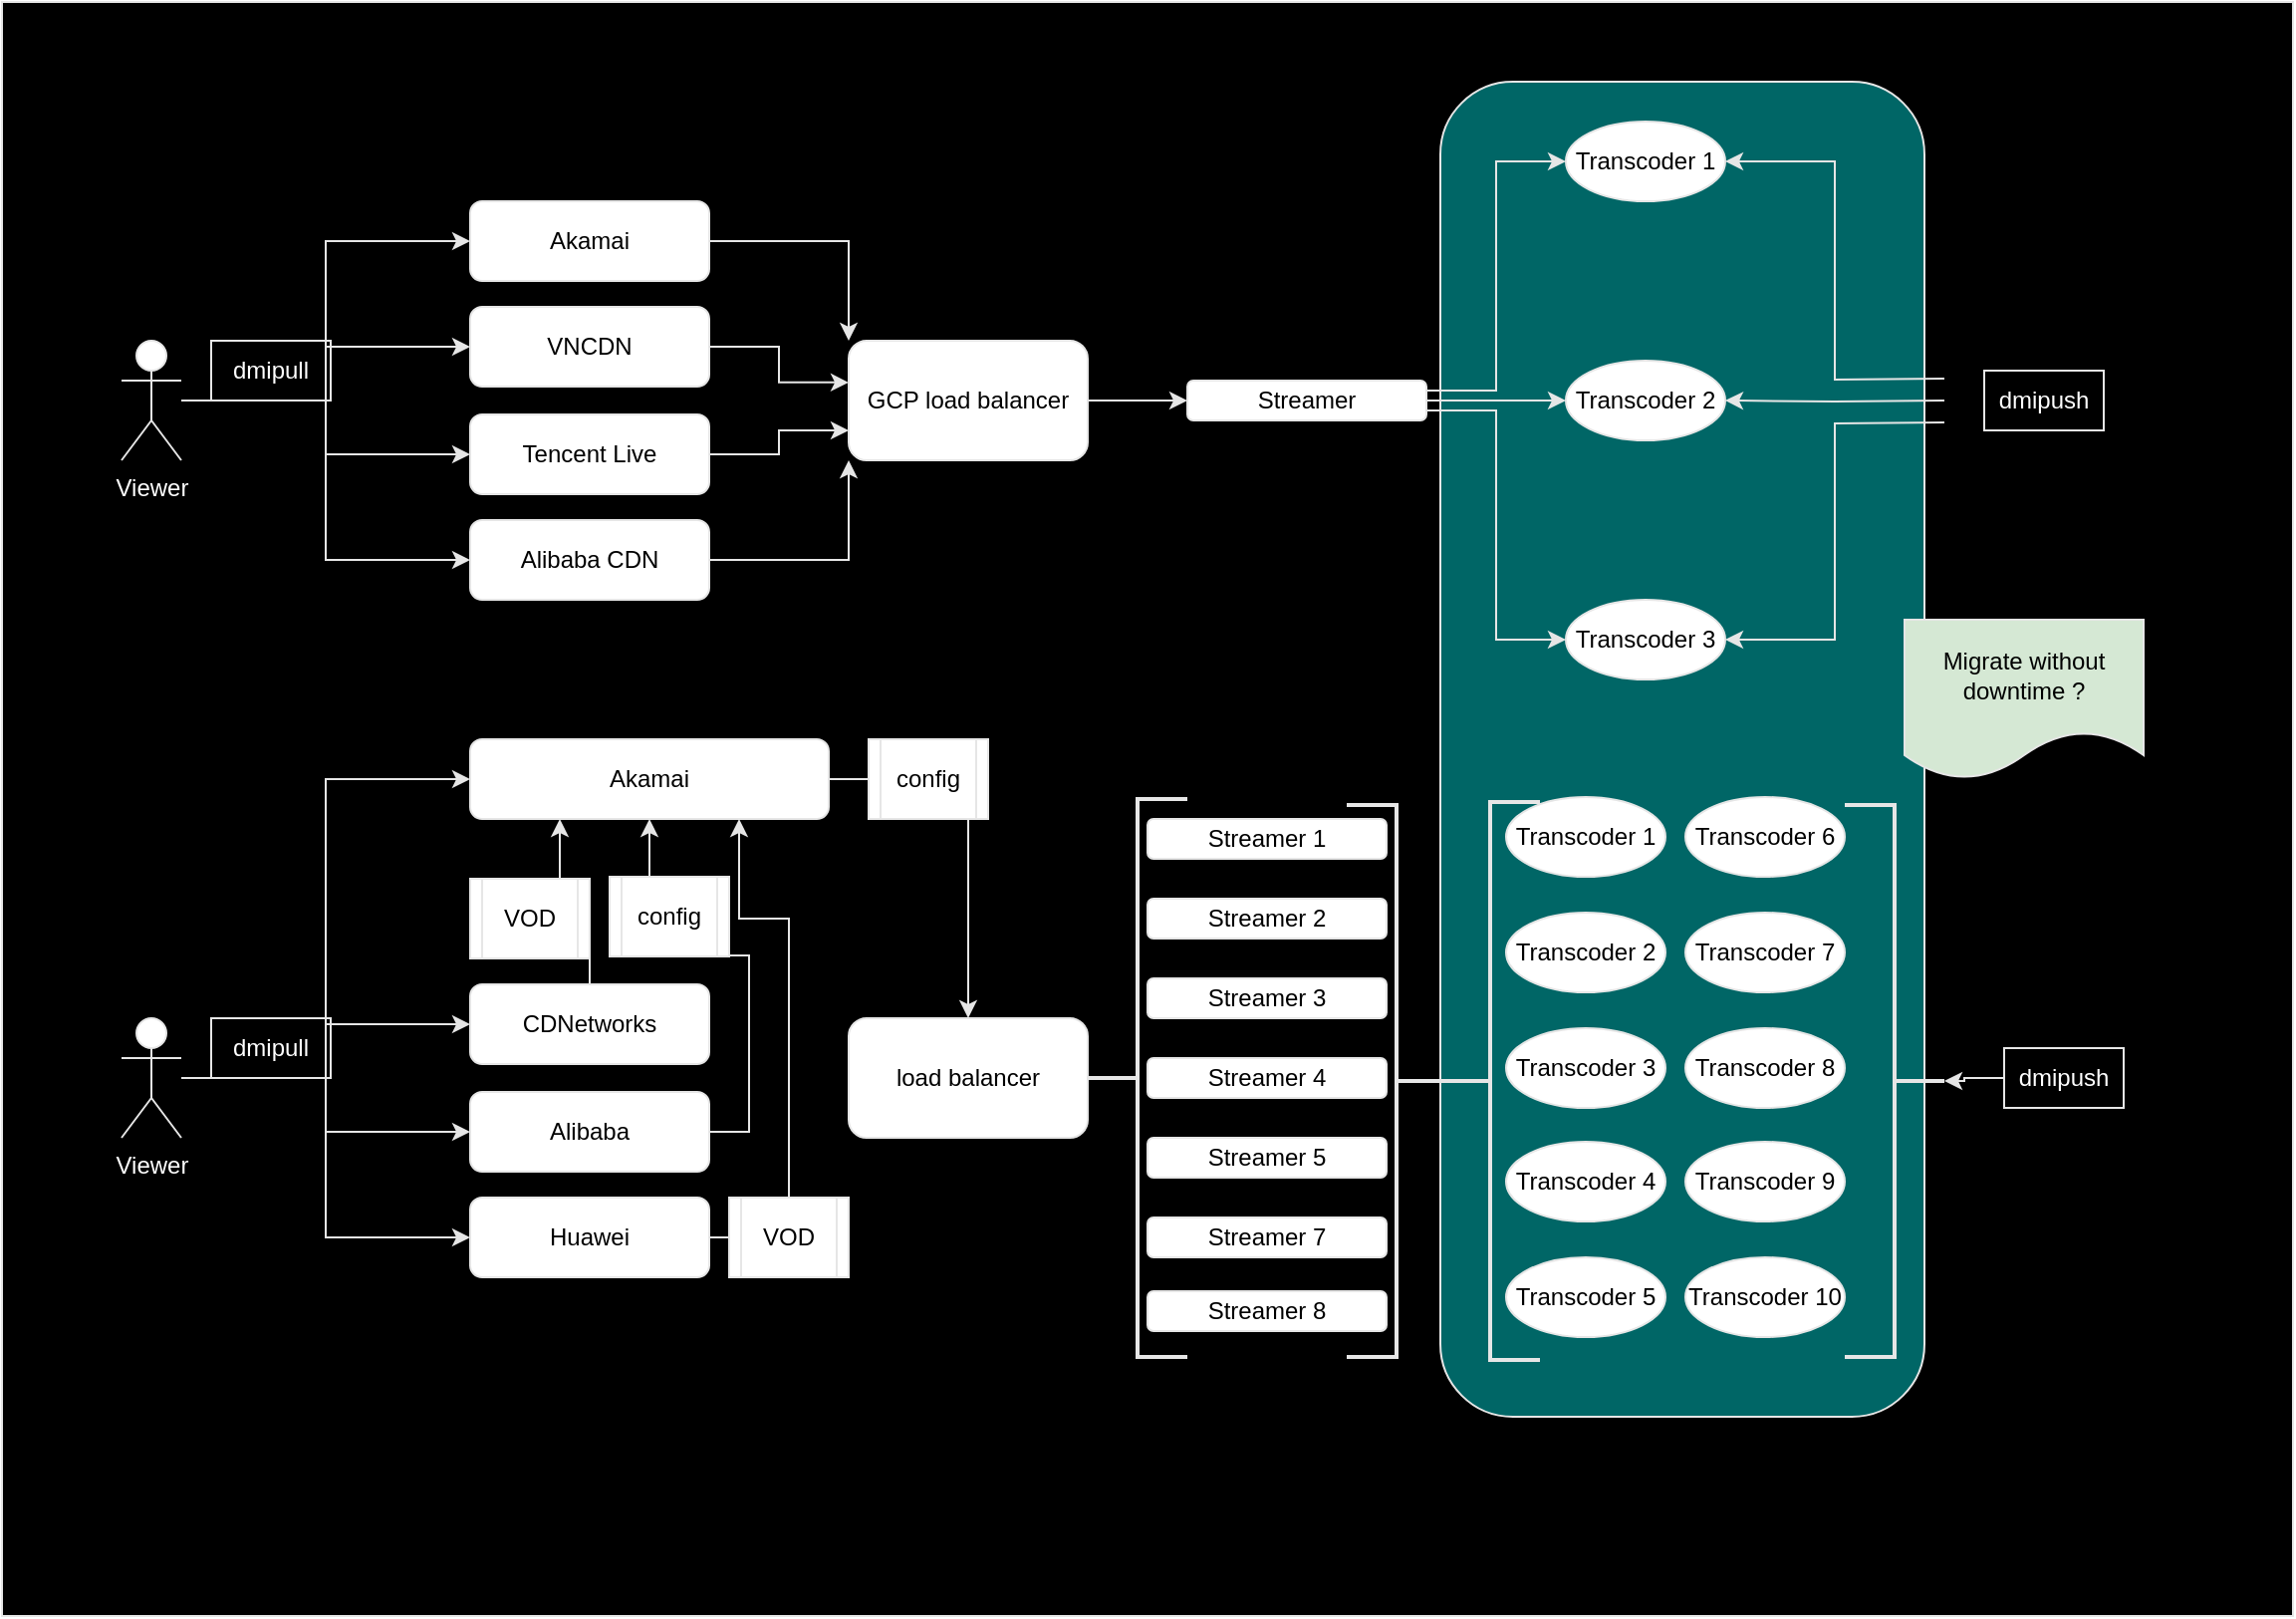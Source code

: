<mxfile version="24.4.8" type="github" pages="2">
  <diagram id="1KbhKDzbHeSJ5B4RdYwa" name="transcoder_streamer">
    <mxGraphModel dx="1793" dy="996" grid="1" gridSize="10" guides="1" tooltips="1" connect="1" arrows="1" fold="1" page="1" pageScale="1" pageWidth="1169" pageHeight="827" math="0" shadow="0">
      <root>
        <mxCell id="0" />
        <mxCell id="1" parent="0" />
        <mxCell id="zI27R4wn_CRpD_6jLDSG-94" value="" style="rounded=0;whiteSpace=wrap;html=1;fillColor=#000000;strokeColor=#E6E6E6;" vertex="1" parent="1">
          <mxGeometry x="10" y="10" width="1150" height="810" as="geometry" />
        </mxCell>
        <mxCell id="zI27R4wn_CRpD_6jLDSG-85" value="" style="rounded=1;whiteSpace=wrap;html=1;fillColor=#006666;strokeColor=#E6E6E6;" vertex="1" parent="1">
          <mxGeometry x="732" y="50" width="243" height="670" as="geometry" />
        </mxCell>
        <mxCell id="zI27R4wn_CRpD_6jLDSG-2" style="edgeStyle=orthogonalEdgeStyle;rounded=0;orthogonalLoop=1;jettySize=auto;html=1;entryX=0;entryY=0.5;entryDx=0;entryDy=0;strokeColor=#E6E6E6;" edge="1" parent="1" source="_gu4nf4v70kEcznODloV-2" target="4mUheKU-dluLhkkH6MsR-2">
          <mxGeometry relative="1" as="geometry" />
        </mxCell>
        <mxCell id="zI27R4wn_CRpD_6jLDSG-3" style="edgeStyle=orthogonalEdgeStyle;rounded=0;orthogonalLoop=1;jettySize=auto;html=1;entryX=0;entryY=0.5;entryDx=0;entryDy=0;strokeColor=#E6E6E6;" edge="1" parent="1" source="_gu4nf4v70kEcznODloV-2" target="4mUheKU-dluLhkkH6MsR-5">
          <mxGeometry relative="1" as="geometry" />
        </mxCell>
        <mxCell id="zI27R4wn_CRpD_6jLDSG-4" style="edgeStyle=orthogonalEdgeStyle;rounded=0;orthogonalLoop=1;jettySize=auto;html=1;strokeColor=#E6E6E6;" edge="1" parent="1" source="_gu4nf4v70kEcznODloV-2" target="4mUheKU-dluLhkkH6MsR-4">
          <mxGeometry relative="1" as="geometry" />
        </mxCell>
        <mxCell id="zI27R4wn_CRpD_6jLDSG-5" style="edgeStyle=orthogonalEdgeStyle;rounded=0;orthogonalLoop=1;jettySize=auto;html=1;strokeColor=#E6E6E6;" edge="1" parent="1" source="_gu4nf4v70kEcznODloV-2" target="4mUheKU-dluLhkkH6MsR-3">
          <mxGeometry relative="1" as="geometry" />
        </mxCell>
        <mxCell id="_gu4nf4v70kEcznODloV-2" value="Viewer" style="shape=umlActor;verticalLabelPosition=bottom;verticalAlign=top;html=1;outlineConnect=0;strokeColor=#E6E6E6;fontColor=#FFFFFF;" vertex="1" parent="1">
          <mxGeometry x="70" y="180" width="30" height="60" as="geometry" />
        </mxCell>
        <mxCell id="zI27R4wn_CRpD_6jLDSG-6" style="edgeStyle=orthogonalEdgeStyle;rounded=0;orthogonalLoop=1;jettySize=auto;html=1;entryX=0;entryY=0;entryDx=0;entryDy=0;strokeColor=#E6E6E6;" edge="1" parent="1" source="4mUheKU-dluLhkkH6MsR-2" target="4mUheKU-dluLhkkH6MsR-7">
          <mxGeometry relative="1" as="geometry" />
        </mxCell>
        <mxCell id="4mUheKU-dluLhkkH6MsR-2" value="Akamai" style="rounded=1;whiteSpace=wrap;html=1;strokeColor=#E6E6E6;" vertex="1" parent="1">
          <mxGeometry x="245" y="110" width="120" height="40" as="geometry" />
        </mxCell>
        <mxCell id="4mUheKU-dluLhkkH6MsR-3" value="VNCDN" style="rounded=1;whiteSpace=wrap;html=1;strokeColor=#E6E6E6;" vertex="1" parent="1">
          <mxGeometry x="245" y="163" width="120" height="40" as="geometry" />
        </mxCell>
        <mxCell id="zI27R4wn_CRpD_6jLDSG-8" style="edgeStyle=orthogonalEdgeStyle;rounded=0;orthogonalLoop=1;jettySize=auto;html=1;entryX=0;entryY=0.75;entryDx=0;entryDy=0;strokeColor=#E6E6E6;" edge="1" parent="1" source="4mUheKU-dluLhkkH6MsR-4" target="4mUheKU-dluLhkkH6MsR-7">
          <mxGeometry relative="1" as="geometry" />
        </mxCell>
        <mxCell id="4mUheKU-dluLhkkH6MsR-4" value="Tencent Live" style="rounded=1;whiteSpace=wrap;html=1;strokeColor=#E6E6E6;" vertex="1" parent="1">
          <mxGeometry x="245" y="217" width="120" height="40" as="geometry" />
        </mxCell>
        <mxCell id="zI27R4wn_CRpD_6jLDSG-7" style="edgeStyle=orthogonalEdgeStyle;rounded=0;orthogonalLoop=1;jettySize=auto;html=1;entryX=0;entryY=1;entryDx=0;entryDy=0;strokeColor=#E6E6E6;" edge="1" parent="1" source="4mUheKU-dluLhkkH6MsR-5" target="4mUheKU-dluLhkkH6MsR-7">
          <mxGeometry relative="1" as="geometry" />
        </mxCell>
        <mxCell id="4mUheKU-dluLhkkH6MsR-5" value="Alibaba CDN" style="rounded=1;whiteSpace=wrap;html=1;strokeColor=#E6E6E6;" vertex="1" parent="1">
          <mxGeometry x="245" y="270" width="120" height="40" as="geometry" />
        </mxCell>
        <mxCell id="zI27R4wn_CRpD_6jLDSG-10" style="edgeStyle=orthogonalEdgeStyle;rounded=0;orthogonalLoop=1;jettySize=auto;html=1;strokeColor=#E6E6E6;" edge="1" parent="1" source="4mUheKU-dluLhkkH6MsR-7" target="4mUheKU-dluLhkkH6MsR-8">
          <mxGeometry relative="1" as="geometry" />
        </mxCell>
        <mxCell id="4mUheKU-dluLhkkH6MsR-7" value="GCP load balancer" style="rounded=1;whiteSpace=wrap;html=1;strokeColor=#E6E6E6;" vertex="1" parent="1">
          <mxGeometry x="435" y="180" width="120" height="60" as="geometry" />
        </mxCell>
        <mxCell id="zI27R4wn_CRpD_6jLDSG-11" style="edgeStyle=orthogonalEdgeStyle;rounded=0;orthogonalLoop=1;jettySize=auto;html=1;exitX=1;exitY=0.25;exitDx=0;exitDy=0;entryX=0;entryY=0.5;entryDx=0;entryDy=0;strokeColor=#E6E6E6;" edge="1" parent="1" source="4mUheKU-dluLhkkH6MsR-8" target="4mUheKU-dluLhkkH6MsR-9">
          <mxGeometry relative="1" as="geometry" />
        </mxCell>
        <mxCell id="zI27R4wn_CRpD_6jLDSG-12" style="edgeStyle=orthogonalEdgeStyle;rounded=0;orthogonalLoop=1;jettySize=auto;html=1;strokeColor=#E6E6E6;" edge="1" parent="1" source="4mUheKU-dluLhkkH6MsR-8" target="4mUheKU-dluLhkkH6MsR-10">
          <mxGeometry relative="1" as="geometry" />
        </mxCell>
        <mxCell id="zI27R4wn_CRpD_6jLDSG-13" style="edgeStyle=orthogonalEdgeStyle;rounded=0;orthogonalLoop=1;jettySize=auto;html=1;exitX=1;exitY=0.75;exitDx=0;exitDy=0;entryX=0;entryY=0.5;entryDx=0;entryDy=0;strokeColor=#E6E6E6;" edge="1" parent="1" source="4mUheKU-dluLhkkH6MsR-8" target="4mUheKU-dluLhkkH6MsR-11">
          <mxGeometry relative="1" as="geometry" />
        </mxCell>
        <mxCell id="4mUheKU-dluLhkkH6MsR-8" value="Streamer" style="rounded=1;whiteSpace=wrap;html=1;strokeColor=#E6E6E6;" vertex="1" parent="1">
          <mxGeometry x="605" y="200" width="120" height="20" as="geometry" />
        </mxCell>
        <mxCell id="4mUheKU-dluLhkkH6MsR-9" value="Transcoder 1" style="ellipse;whiteSpace=wrap;html=1;strokeColor=#E6E6E6;" vertex="1" parent="1">
          <mxGeometry x="795" y="70" width="80" height="40" as="geometry" />
        </mxCell>
        <mxCell id="4mUheKU-dluLhkkH6MsR-10" value="Transcoder 2" style="ellipse;whiteSpace=wrap;html=1;strokeColor=#E6E6E6;" vertex="1" parent="1">
          <mxGeometry x="795" y="190" width="80" height="40" as="geometry" />
        </mxCell>
        <mxCell id="4mUheKU-dluLhkkH6MsR-11" value="Transcoder 3" style="ellipse;whiteSpace=wrap;html=1;strokeColor=#E6E6E6;" vertex="1" parent="1">
          <mxGeometry x="795" y="310" width="80" height="40" as="geometry" />
        </mxCell>
        <mxCell id="zI27R4wn_CRpD_6jLDSG-14" style="edgeStyle=orthogonalEdgeStyle;rounded=0;orthogonalLoop=1;jettySize=auto;html=1;exitX=0;exitY=0.25;exitDx=0;exitDy=0;entryX=1;entryY=0.5;entryDx=0;entryDy=0;strokeColor=#E6E6E6;" edge="1" parent="1" target="4mUheKU-dluLhkkH6MsR-9">
          <mxGeometry relative="1" as="geometry">
            <mxPoint x="985" y="199" as="sourcePoint" />
          </mxGeometry>
        </mxCell>
        <mxCell id="zI27R4wn_CRpD_6jLDSG-15" style="edgeStyle=orthogonalEdgeStyle;rounded=0;orthogonalLoop=1;jettySize=auto;html=1;exitX=0;exitY=0.75;exitDx=0;exitDy=0;entryX=1;entryY=0.5;entryDx=0;entryDy=0;strokeColor=#E6E6E6;" edge="1" parent="1" target="4mUheKU-dluLhkkH6MsR-11">
          <mxGeometry relative="1" as="geometry">
            <mxPoint x="985" y="221" as="sourcePoint" />
          </mxGeometry>
        </mxCell>
        <mxCell id="zI27R4wn_CRpD_6jLDSG-16" style="edgeStyle=orthogonalEdgeStyle;rounded=0;orthogonalLoop=1;jettySize=auto;html=1;exitX=0;exitY=0.5;exitDx=0;exitDy=0;entryX=1;entryY=0.5;entryDx=0;entryDy=0;strokeColor=#E6E6E6;" edge="1" parent="1" target="4mUheKU-dluLhkkH6MsR-10">
          <mxGeometry relative="1" as="geometry">
            <mxPoint x="985" y="210" as="sourcePoint" />
          </mxGeometry>
        </mxCell>
        <mxCell id="zI27R4wn_CRpD_6jLDSG-9" style="edgeStyle=orthogonalEdgeStyle;rounded=0;orthogonalLoop=1;jettySize=auto;html=1;entryX=0;entryY=0.349;entryDx=0;entryDy=0;entryPerimeter=0;strokeColor=#E6E6E6;" edge="1" parent="1" source="4mUheKU-dluLhkkH6MsR-3" target="4mUheKU-dluLhkkH6MsR-7">
          <mxGeometry relative="1" as="geometry" />
        </mxCell>
        <mxCell id="zI27R4wn_CRpD_6jLDSG-17" style="edgeStyle=orthogonalEdgeStyle;rounded=0;orthogonalLoop=1;jettySize=auto;html=1;entryX=0;entryY=0.5;entryDx=0;entryDy=0;strokeColor=#E6E6E6;" edge="1" parent="1" source="zI27R4wn_CRpD_6jLDSG-21" target="zI27R4wn_CRpD_6jLDSG-23">
          <mxGeometry relative="1" as="geometry" />
        </mxCell>
        <mxCell id="zI27R4wn_CRpD_6jLDSG-18" style="edgeStyle=orthogonalEdgeStyle;rounded=0;orthogonalLoop=1;jettySize=auto;html=1;entryX=0;entryY=0.5;entryDx=0;entryDy=0;strokeColor=#E6E6E6;" edge="1" parent="1" source="zI27R4wn_CRpD_6jLDSG-21" target="zI27R4wn_CRpD_6jLDSG-28">
          <mxGeometry relative="1" as="geometry" />
        </mxCell>
        <mxCell id="zI27R4wn_CRpD_6jLDSG-19" style="edgeStyle=orthogonalEdgeStyle;rounded=0;orthogonalLoop=1;jettySize=auto;html=1;strokeColor=#E6E6E6;" edge="1" parent="1" source="zI27R4wn_CRpD_6jLDSG-21" target="zI27R4wn_CRpD_6jLDSG-26">
          <mxGeometry relative="1" as="geometry" />
        </mxCell>
        <mxCell id="zI27R4wn_CRpD_6jLDSG-20" style="edgeStyle=orthogonalEdgeStyle;rounded=0;orthogonalLoop=1;jettySize=auto;html=1;strokeColor=#E6E6E6;" edge="1" parent="1" source="zI27R4wn_CRpD_6jLDSG-21" target="zI27R4wn_CRpD_6jLDSG-24">
          <mxGeometry relative="1" as="geometry" />
        </mxCell>
        <mxCell id="zI27R4wn_CRpD_6jLDSG-21" value="Viewer" style="shape=umlActor;verticalLabelPosition=bottom;verticalAlign=top;html=1;outlineConnect=0;strokeColor=#E6E6E6;fontColor=#FFFFFF;" vertex="1" parent="1">
          <mxGeometry x="70" y="520" width="30" height="60" as="geometry" />
        </mxCell>
        <mxCell id="zI27R4wn_CRpD_6jLDSG-22" style="edgeStyle=orthogonalEdgeStyle;rounded=0;orthogonalLoop=1;jettySize=auto;html=1;entryX=0.5;entryY=0;entryDx=0;entryDy=0;strokeColor=#E6E6E6;" edge="1" parent="1" source="zI27R4wn_CRpD_6jLDSG-23" target="zI27R4wn_CRpD_6jLDSG-30">
          <mxGeometry relative="1" as="geometry" />
        </mxCell>
        <mxCell id="zI27R4wn_CRpD_6jLDSG-23" value="Akamai" style="rounded=1;whiteSpace=wrap;html=1;strokeColor=#E6E6E6;" vertex="1" parent="1">
          <mxGeometry x="245" y="380" width="180" height="40" as="geometry" />
        </mxCell>
        <mxCell id="zI27R4wn_CRpD_6jLDSG-43" style="edgeStyle=orthogonalEdgeStyle;rounded=0;orthogonalLoop=1;jettySize=auto;html=1;entryX=0.25;entryY=1;entryDx=0;entryDy=0;strokeColor=#E6E6E6;" edge="1" parent="1" source="zI27R4wn_CRpD_6jLDSG-24" target="zI27R4wn_CRpD_6jLDSG-23">
          <mxGeometry relative="1" as="geometry">
            <Array as="points">
              <mxPoint x="305" y="470" />
              <mxPoint x="290" y="470" />
            </Array>
          </mxGeometry>
        </mxCell>
        <mxCell id="zI27R4wn_CRpD_6jLDSG-24" value="CDNetworks" style="rounded=1;whiteSpace=wrap;html=1;strokeColor=#E6E6E6;" vertex="1" parent="1">
          <mxGeometry x="245" y="503" width="120" height="40" as="geometry" />
        </mxCell>
        <mxCell id="zI27R4wn_CRpD_6jLDSG-44" style="edgeStyle=orthogonalEdgeStyle;rounded=0;orthogonalLoop=1;jettySize=auto;html=1;exitX=1;exitY=0.5;exitDx=0;exitDy=0;entryX=0.5;entryY=1;entryDx=0;entryDy=0;strokeColor=#E6E6E6;" edge="1" parent="1" source="zI27R4wn_CRpD_6jLDSG-26" target="zI27R4wn_CRpD_6jLDSG-23">
          <mxGeometry relative="1" as="geometry" />
        </mxCell>
        <mxCell id="zI27R4wn_CRpD_6jLDSG-26" value="Alibaba" style="rounded=1;whiteSpace=wrap;html=1;strokeColor=#E6E6E6;" vertex="1" parent="1">
          <mxGeometry x="245" y="557" width="120" height="40" as="geometry" />
        </mxCell>
        <mxCell id="zI27R4wn_CRpD_6jLDSG-45" style="edgeStyle=orthogonalEdgeStyle;rounded=0;orthogonalLoop=1;jettySize=auto;html=1;entryX=0.75;entryY=1;entryDx=0;entryDy=0;strokeColor=#E6E6E6;" edge="1" parent="1" source="zI27R4wn_CRpD_6jLDSG-28" target="zI27R4wn_CRpD_6jLDSG-23">
          <mxGeometry relative="1" as="geometry">
            <Array as="points">
              <mxPoint x="405" y="630" />
              <mxPoint x="405" y="470" />
              <mxPoint x="380" y="470" />
            </Array>
          </mxGeometry>
        </mxCell>
        <mxCell id="zI27R4wn_CRpD_6jLDSG-28" value="Huawei" style="rounded=1;whiteSpace=wrap;html=1;strokeColor=#E6E6E6;" vertex="1" parent="1">
          <mxGeometry x="245" y="610" width="120" height="40" as="geometry" />
        </mxCell>
        <mxCell id="zI27R4wn_CRpD_6jLDSG-30" value="load balancer" style="rounded=1;whiteSpace=wrap;html=1;strokeColor=#E6E6E6;" vertex="1" parent="1">
          <mxGeometry x="435" y="520" width="120" height="60" as="geometry" />
        </mxCell>
        <mxCell id="zI27R4wn_CRpD_6jLDSG-34" value="Streamer 1" style="rounded=1;whiteSpace=wrap;html=1;strokeColor=#E6E6E6;" vertex="1" parent="1">
          <mxGeometry x="585" y="420" width="120" height="20" as="geometry" />
        </mxCell>
        <mxCell id="zI27R4wn_CRpD_6jLDSG-46" value="" style="strokeWidth=2;html=1;shape=mxgraph.flowchart.annotation_2;align=left;labelPosition=right;pointerEvents=1;strokeColor=#E6E6E6;" vertex="1" parent="1">
          <mxGeometry x="555" y="410" width="50" height="280" as="geometry" />
        </mxCell>
        <mxCell id="zI27R4wn_CRpD_6jLDSG-47" value="Streamer 2" style="rounded=1;whiteSpace=wrap;html=1;strokeColor=#E6E6E6;" vertex="1" parent="1">
          <mxGeometry x="585" y="460" width="120" height="20" as="geometry" />
        </mxCell>
        <mxCell id="zI27R4wn_CRpD_6jLDSG-50" value="Streamer 3" style="rounded=1;whiteSpace=wrap;html=1;strokeColor=#E6E6E6;" vertex="1" parent="1">
          <mxGeometry x="585" y="500" width="120" height="20" as="geometry" />
        </mxCell>
        <mxCell id="zI27R4wn_CRpD_6jLDSG-51" value="Streamer 4" style="rounded=1;whiteSpace=wrap;html=1;strokeColor=#E6E6E6;" vertex="1" parent="1">
          <mxGeometry x="585" y="540" width="120" height="20" as="geometry" />
        </mxCell>
        <mxCell id="zI27R4wn_CRpD_6jLDSG-52" value="Streamer 5" style="rounded=1;whiteSpace=wrap;html=1;strokeColor=#E6E6E6;" vertex="1" parent="1">
          <mxGeometry x="585" y="580" width="120" height="20" as="geometry" />
        </mxCell>
        <mxCell id="zI27R4wn_CRpD_6jLDSG-53" value="Streamer 7" style="rounded=1;whiteSpace=wrap;html=1;strokeColor=#E6E6E6;" vertex="1" parent="1">
          <mxGeometry x="585" y="620" width="120" height="20" as="geometry" />
        </mxCell>
        <mxCell id="zI27R4wn_CRpD_6jLDSG-54" value="Streamer 8" style="rounded=1;whiteSpace=wrap;html=1;strokeColor=#E6E6E6;" vertex="1" parent="1">
          <mxGeometry x="585" y="657" width="120" height="20" as="geometry" />
        </mxCell>
        <mxCell id="zI27R4wn_CRpD_6jLDSG-56" value="" style="strokeWidth=2;html=1;shape=mxgraph.flowchart.annotation_2;align=left;labelPosition=right;pointerEvents=1;rotation=-180;strokeColor=#E6E6E6;" vertex="1" parent="1">
          <mxGeometry x="685" y="413" width="50" height="277" as="geometry" />
        </mxCell>
        <mxCell id="zI27R4wn_CRpD_6jLDSG-58" value="Transcoder 1" style="ellipse;whiteSpace=wrap;html=1;strokeColor=#E6E6E6;" vertex="1" parent="1">
          <mxGeometry x="765" y="409" width="80" height="40" as="geometry" />
        </mxCell>
        <mxCell id="zI27R4wn_CRpD_6jLDSG-59" value="Transcoder 2" style="ellipse;whiteSpace=wrap;html=1;strokeColor=#E6E6E6;" vertex="1" parent="1">
          <mxGeometry x="765" y="467" width="80" height="40" as="geometry" />
        </mxCell>
        <mxCell id="zI27R4wn_CRpD_6jLDSG-60" value="Transcoder 3" style="ellipse;whiteSpace=wrap;html=1;strokeColor=#E6E6E6;" vertex="1" parent="1">
          <mxGeometry x="765" y="525" width="80" height="40" as="geometry" />
        </mxCell>
        <mxCell id="zI27R4wn_CRpD_6jLDSG-61" value="Transcoder 4" style="ellipse;whiteSpace=wrap;html=1;strokeColor=#E6E6E6;" vertex="1" parent="1">
          <mxGeometry x="765" y="582" width="80" height="40" as="geometry" />
        </mxCell>
        <mxCell id="zI27R4wn_CRpD_6jLDSG-62" value="Transcoder 5" style="ellipse;whiteSpace=wrap;html=1;strokeColor=#E6E6E6;" vertex="1" parent="1">
          <mxGeometry x="765" y="640" width="80" height="40" as="geometry" />
        </mxCell>
        <mxCell id="zI27R4wn_CRpD_6jLDSG-63" value="Transcoder 6" style="ellipse;whiteSpace=wrap;html=1;strokeColor=#E6E6E6;" vertex="1" parent="1">
          <mxGeometry x="855" y="409" width="80" height="40" as="geometry" />
        </mxCell>
        <mxCell id="zI27R4wn_CRpD_6jLDSG-64" value="Transcoder 7" style="ellipse;whiteSpace=wrap;html=1;strokeColor=#E6E6E6;" vertex="1" parent="1">
          <mxGeometry x="855" y="467" width="80" height="40" as="geometry" />
        </mxCell>
        <mxCell id="zI27R4wn_CRpD_6jLDSG-65" value="Transcoder 8" style="ellipse;whiteSpace=wrap;html=1;strokeColor=#E6E6E6;" vertex="1" parent="1">
          <mxGeometry x="855" y="525" width="80" height="40" as="geometry" />
        </mxCell>
        <mxCell id="zI27R4wn_CRpD_6jLDSG-66" value="Transcoder 9" style="ellipse;whiteSpace=wrap;html=1;strokeColor=#E6E6E6;" vertex="1" parent="1">
          <mxGeometry x="855" y="582" width="80" height="40" as="geometry" />
        </mxCell>
        <mxCell id="zI27R4wn_CRpD_6jLDSG-67" value="Transcoder 10" style="ellipse;whiteSpace=wrap;html=1;strokeColor=#E6E6E6;" vertex="1" parent="1">
          <mxGeometry x="855" y="640" width="80" height="40" as="geometry" />
        </mxCell>
        <mxCell id="zI27R4wn_CRpD_6jLDSG-68" value="" style="strokeWidth=2;html=1;shape=mxgraph.flowchart.annotation_2;align=left;labelPosition=right;pointerEvents=1;strokeColor=#E6E6E6;" vertex="1" parent="1">
          <mxGeometry x="732" y="411.5" width="50" height="280" as="geometry" />
        </mxCell>
        <mxCell id="zI27R4wn_CRpD_6jLDSG-69" value="" style="strokeWidth=2;html=1;shape=mxgraph.flowchart.annotation_2;align=left;labelPosition=right;pointerEvents=1;rotation=-180;strokeColor=#E6E6E6;" vertex="1" parent="1">
          <mxGeometry x="935" y="413" width="50" height="277" as="geometry" />
        </mxCell>
        <mxCell id="zI27R4wn_CRpD_6jLDSG-70" value="config" style="shape=process;whiteSpace=wrap;html=1;backgroundOutline=1;strokeColor=#E6E6E6;" vertex="1" parent="1">
          <mxGeometry x="445" y="380" width="60" height="40" as="geometry" />
        </mxCell>
        <mxCell id="zI27R4wn_CRpD_6jLDSG-76" value="dmipush" style="text;html=1;align=center;verticalAlign=middle;whiteSpace=wrap;rounded=0;strokeColor=#E6E6E6;fontColor=#FFFFFF;" vertex="1" parent="1">
          <mxGeometry x="1005" y="195" width="60" height="30" as="geometry" />
        </mxCell>
        <mxCell id="zI27R4wn_CRpD_6jLDSG-84" value="" style="edgeStyle=orthogonalEdgeStyle;rounded=0;orthogonalLoop=1;jettySize=auto;html=1;strokeColor=#E6E6E6;" edge="1" parent="1" source="zI27R4wn_CRpD_6jLDSG-77" target="zI27R4wn_CRpD_6jLDSG-69">
          <mxGeometry relative="1" as="geometry" />
        </mxCell>
        <mxCell id="zI27R4wn_CRpD_6jLDSG-77" value="dmipush" style="text;html=1;align=center;verticalAlign=middle;whiteSpace=wrap;rounded=0;strokeColor=#E6E6E6;fontColor=#FFFFFF;" vertex="1" parent="1">
          <mxGeometry x="1015" y="535" width="60" height="30" as="geometry" />
        </mxCell>
        <mxCell id="zI27R4wn_CRpD_6jLDSG-78" value="dmipull" style="text;html=1;align=center;verticalAlign=middle;whiteSpace=wrap;rounded=0;strokeColor=#E6E6E6;fontColor=#FFFFFF;" vertex="1" parent="1">
          <mxGeometry x="115" y="520" width="60" height="30" as="geometry" />
        </mxCell>
        <mxCell id="zI27R4wn_CRpD_6jLDSG-79" value="dmipull" style="text;html=1;align=center;verticalAlign=middle;whiteSpace=wrap;rounded=0;strokeColor=#E6E6E6;fontColor=#FFFFFF;" vertex="1" parent="1">
          <mxGeometry x="115" y="180" width="60" height="30" as="geometry" />
        </mxCell>
        <mxCell id="zI27R4wn_CRpD_6jLDSG-81" value="VOD" style="shape=process;whiteSpace=wrap;html=1;backgroundOutline=1;strokeColor=#E6E6E6;" vertex="1" parent="1">
          <mxGeometry x="375" y="610" width="60" height="40" as="geometry" />
        </mxCell>
        <mxCell id="zI27R4wn_CRpD_6jLDSG-82" value="VOD" style="shape=process;whiteSpace=wrap;html=1;backgroundOutline=1;strokeColor=#E6E6E6;" vertex="1" parent="1">
          <mxGeometry x="245" y="450" width="60" height="40" as="geometry" />
        </mxCell>
        <mxCell id="zI27R4wn_CRpD_6jLDSG-83" value="config" style="shape=process;whiteSpace=wrap;html=1;backgroundOutline=1;strokeColor=#E6E6E6;" vertex="1" parent="1">
          <mxGeometry x="315" y="449" width="60" height="40" as="geometry" />
        </mxCell>
        <mxCell id="zI27R4wn_CRpD_6jLDSG-89" value="Migrate without downtime ?" style="shape=document;whiteSpace=wrap;html=1;boundedLbl=1;fillColor=#d5e8d4;strokeColor=#E6E6E6;" vertex="1" parent="1">
          <mxGeometry x="965" y="320" width="120" height="80" as="geometry" />
        </mxCell>
      </root>
    </mxGraphModel>
  </diagram>
  <diagram id="kgpKYQtTHZ0yAKxKKP6v" name="Page-1">
    <mxGraphModel dx="1223" dy="1231" grid="1" gridSize="10" guides="1" tooltips="1" connect="1" arrows="1" fold="1" page="1" pageScale="1" pageWidth="850" pageHeight="1100" math="0" shadow="0">
      <root>
        <mxCell id="0" />
        <mxCell id="1" parent="0" />
        <mxCell id="3nuBFxr9cyL0pnOWT2aG-1" value="PERK UP WITH A LATTE" style="shape=table;childLayout=tableLayout;startSize=40;collapsible=0;recursiveResize=0;expand=0;fillColor=none;fontStyle=1" parent="1" vertex="1">
          <mxGeometry x="100" y="70" width="670" height="300" as="geometry" />
        </mxCell>
        <mxCell id="3nuBFxr9cyL0pnOWT2aG-2" value="" style="edgeStyle=orthogonalEdgeStyle;rounded=0;orthogonalLoop=1;jettySize=auto;html=1;" parent="3nuBFxr9cyL0pnOWT2aG-1" source="3nuBFxr9cyL0pnOWT2aG-7" target="3nuBFxr9cyL0pnOWT2aG-17" edge="1">
          <mxGeometry relative="1" as="geometry" />
        </mxCell>
        <mxCell id="3nuBFxr9cyL0pnOWT2aG-3" value="Customer" style="shape=tableRow;horizontal=0;swimlaneHead=0;swimlaneBody=0;top=0;left=0;bottom=0;right=0;fillColor=none;points=[[0,0.5],[1,0.5]];portConstraint=eastwest;startSize=40;collapsible=0;recursiveResize=0;expand=0;fontStyle=1;" parent="3nuBFxr9cyL0pnOWT2aG-1" vertex="1">
          <mxGeometry y="40" width="670" height="180" as="geometry" />
        </mxCell>
        <mxCell id="3nuBFxr9cyL0pnOWT2aG-4" value="Feel tired" style="swimlane;swimlaneHead=0;swimlaneBody=0;connectable=0;fillColor=none;startSize=40;collapsible=0;recursiveResize=0;expand=0;fontStyle=1;" parent="3nuBFxr9cyL0pnOWT2aG-3" vertex="1">
          <mxGeometry x="40" width="130" height="180" as="geometry" />
        </mxCell>
        <mxCell id="3nuBFxr9cyL0pnOWT2aG-5" style="edgeStyle=orthogonalEdgeStyle;rounded=0;orthogonalLoop=1;jettySize=auto;html=1;" parent="3nuBFxr9cyL0pnOWT2aG-4" source="3nuBFxr9cyL0pnOWT2aG-6" target="3nuBFxr9cyL0pnOWT2aG-7" edge="1">
          <mxGeometry relative="1" as="geometry" />
        </mxCell>
        <mxCell id="3nuBFxr9cyL0pnOWT2aG-6" value="Start" style="rounded=1;whiteSpace=wrap;html=1;arcSize=50;" parent="3nuBFxr9cyL0pnOWT2aG-4" vertex="1">
          <mxGeometry x="20" y="60" width="90" height="40" as="geometry" />
        </mxCell>
        <mxCell id="3nuBFxr9cyL0pnOWT2aG-7" value="Find barista" style="rounded=0;whiteSpace=wrap;html=1;" parent="3nuBFxr9cyL0pnOWT2aG-4" vertex="1">
          <mxGeometry x="20" y="120" width="90" height="40" as="geometry" />
        </mxCell>
        <mxCell id="3nuBFxr9cyL0pnOWT2aG-8" value="Make transaction" style="swimlane;swimlaneHead=0;swimlaneBody=0;connectable=0;fillColor=none;startSize=40;collapsible=0;recursiveResize=0;expand=0;fontStyle=1;" parent="3nuBFxr9cyL0pnOWT2aG-3" vertex="1">
          <mxGeometry x="170" width="370" height="180" as="geometry" />
        </mxCell>
        <mxCell id="3nuBFxr9cyL0pnOWT2aG-9" value="Request latte" style="rounded=0;whiteSpace=wrap;html=1;" parent="3nuBFxr9cyL0pnOWT2aG-8" vertex="1">
          <mxGeometry x="20" y="120" width="90" height="40" as="geometry" />
        </mxCell>
        <mxCell id="3nuBFxr9cyL0pnOWT2aG-10" value="Buy latte" style="rounded=0;whiteSpace=wrap;html=1;" parent="3nuBFxr9cyL0pnOWT2aG-8" vertex="1">
          <mxGeometry x="150" y="120" width="90" height="40" as="geometry" />
        </mxCell>
        <mxCell id="3nuBFxr9cyL0pnOWT2aG-11" value="Feel perky" style="swimlane;swimlaneHead=0;swimlaneBody=0;connectable=0;fillColor=none;startSize=40;collapsible=0;recursiveResize=0;expand=0;fontStyle=1;" parent="3nuBFxr9cyL0pnOWT2aG-3" vertex="1">
          <mxGeometry x="540" width="130" height="180" as="geometry" />
        </mxCell>
        <mxCell id="3nuBFxr9cyL0pnOWT2aG-12" style="edgeStyle=orthogonalEdgeStyle;rounded=0;orthogonalLoop=1;jettySize=auto;html=1;" parent="3nuBFxr9cyL0pnOWT2aG-11" source="3nuBFxr9cyL0pnOWT2aG-13" target="3nuBFxr9cyL0pnOWT2aG-14" edge="1">
          <mxGeometry relative="1" as="geometry" />
        </mxCell>
        <mxCell id="3nuBFxr9cyL0pnOWT2aG-13" value="Drink latte" style="rounded=0;whiteSpace=wrap;html=1;" parent="3nuBFxr9cyL0pnOWT2aG-11" vertex="1">
          <mxGeometry x="20" y="60" width="90" height="40" as="geometry" />
        </mxCell>
        <mxCell id="3nuBFxr9cyL0pnOWT2aG-14" value="End" style="rounded=1;whiteSpace=wrap;html=1;arcSize=50;" parent="3nuBFxr9cyL0pnOWT2aG-11" vertex="1">
          <mxGeometry x="20" y="120" width="90" height="40" as="geometry" />
        </mxCell>
        <mxCell id="3nuBFxr9cyL0pnOWT2aG-15" value="Barista" style="shape=tableRow;horizontal=0;swimlaneHead=0;swimlaneBody=0;top=0;left=0;bottom=0;right=0;fillColor=none;points=[[0,0.5],[1,0.5]];portConstraint=eastwest;startSize=40;collapsible=0;recursiveResize=0;expand=0;fontStyle=1;" parent="3nuBFxr9cyL0pnOWT2aG-1" vertex="1">
          <mxGeometry y="220" width="670" height="80" as="geometry" />
        </mxCell>
        <mxCell id="3nuBFxr9cyL0pnOWT2aG-16" value="" style="swimlane;swimlaneHead=0;swimlaneBody=0;connectable=0;fillColor=none;startSize=0;collapsible=0;recursiveResize=0;expand=0;fontStyle=1;" parent="3nuBFxr9cyL0pnOWT2aG-15" vertex="1">
          <mxGeometry x="40" width="130" height="80" as="geometry" />
        </mxCell>
        <mxCell id="3nuBFxr9cyL0pnOWT2aG-17" value="Greet customer" style="rounded=0;whiteSpace=wrap;html=1;" parent="3nuBFxr9cyL0pnOWT2aG-16" vertex="1">
          <mxGeometry x="20" y="20" width="90" height="40" as="geometry" />
        </mxCell>
        <mxCell id="3nuBFxr9cyL0pnOWT2aG-18" value="" style="swimlane;swimlaneHead=0;swimlaneBody=0;connectable=0;fillColor=none;startSize=0;collapsible=0;recursiveResize=0;expand=0;fontStyle=1;" parent="3nuBFxr9cyL0pnOWT2aG-15" vertex="1">
          <mxGeometry x="170" width="370" height="80" as="geometry" />
        </mxCell>
        <mxCell id="3nuBFxr9cyL0pnOWT2aG-19" value="" style="edgeStyle=orthogonalEdgeStyle;rounded=0;orthogonalLoop=1;jettySize=auto;html=1;" parent="3nuBFxr9cyL0pnOWT2aG-18" source="3nuBFxr9cyL0pnOWT2aG-20" target="3nuBFxr9cyL0pnOWT2aG-22" edge="1">
          <mxGeometry relative="1" as="geometry" />
        </mxCell>
        <mxCell id="3nuBFxr9cyL0pnOWT2aG-20" value="Accept&lt;br&gt;payment" style="rounded=0;whiteSpace=wrap;html=1;" parent="3nuBFxr9cyL0pnOWT2aG-18" vertex="1">
          <mxGeometry x="150" y="20" width="90" height="40" as="geometry" />
        </mxCell>
        <mxCell id="3nuBFxr9cyL0pnOWT2aG-21" value="Write details&lt;br&gt;on cup" style="shape=document;whiteSpace=wrap;html=1;boundedLbl=1;" parent="3nuBFxr9cyL0pnOWT2aG-18" vertex="1">
          <mxGeometry x="20" y="10" width="90" height="60" as="geometry" />
        </mxCell>
        <mxCell id="3nuBFxr9cyL0pnOWT2aG-22" value="Make latte" style="shape=process;whiteSpace=wrap;html=1;backgroundOutline=1;" parent="3nuBFxr9cyL0pnOWT2aG-18" vertex="1">
          <mxGeometry x="260" y="20" width="90" height="40" as="geometry" />
        </mxCell>
        <mxCell id="3nuBFxr9cyL0pnOWT2aG-23" value="" style="swimlane;swimlaneHead=0;swimlaneBody=0;connectable=0;fillColor=none;startSize=0;collapsible=0;recursiveResize=0;expand=0;fontStyle=1;" parent="3nuBFxr9cyL0pnOWT2aG-15" vertex="1">
          <mxGeometry x="540" width="130" height="80" as="geometry" />
        </mxCell>
        <mxCell id="3nuBFxr9cyL0pnOWT2aG-24" value="" style="edgeStyle=orthogonalEdgeStyle;rounded=0;orthogonalLoop=1;jettySize=auto;html=1;" parent="3nuBFxr9cyL0pnOWT2aG-1" source="3nuBFxr9cyL0pnOWT2aG-17" target="3nuBFxr9cyL0pnOWT2aG-9" edge="1">
          <mxGeometry relative="1" as="geometry">
            <Array as="points">
              <mxPoint x="160" y="260" />
              <mxPoint x="160" y="180" />
            </Array>
          </mxGeometry>
        </mxCell>
        <mxCell id="3nuBFxr9cyL0pnOWT2aG-25" value="" style="edgeStyle=orthogonalEdgeStyle;rounded=0;orthogonalLoop=1;jettySize=auto;html=1;" parent="3nuBFxr9cyL0pnOWT2aG-1" source="3nuBFxr9cyL0pnOWT2aG-9" target="3nuBFxr9cyL0pnOWT2aG-21" edge="1">
          <mxGeometry relative="1" as="geometry" />
        </mxCell>
        <mxCell id="3nuBFxr9cyL0pnOWT2aG-26" value="" style="edgeStyle=orthogonalEdgeStyle;rounded=0;orthogonalLoop=1;jettySize=auto;html=1;" parent="3nuBFxr9cyL0pnOWT2aG-1" source="3nuBFxr9cyL0pnOWT2aG-21" target="3nuBFxr9cyL0pnOWT2aG-10" edge="1">
          <mxGeometry relative="1" as="geometry">
            <Array as="points">
              <mxPoint x="300" y="260" />
              <mxPoint x="300" y="180" />
            </Array>
          </mxGeometry>
        </mxCell>
        <mxCell id="3nuBFxr9cyL0pnOWT2aG-27" value="" style="edgeStyle=orthogonalEdgeStyle;rounded=0;orthogonalLoop=1;jettySize=auto;html=1;" parent="3nuBFxr9cyL0pnOWT2aG-1" source="3nuBFxr9cyL0pnOWT2aG-10" target="3nuBFxr9cyL0pnOWT2aG-20" edge="1">
          <mxGeometry relative="1" as="geometry" />
        </mxCell>
        <mxCell id="3nuBFxr9cyL0pnOWT2aG-28" style="edgeStyle=orthogonalEdgeStyle;rounded=0;orthogonalLoop=1;jettySize=auto;html=1;" parent="3nuBFxr9cyL0pnOWT2aG-1" source="3nuBFxr9cyL0pnOWT2aG-22" target="3nuBFxr9cyL0pnOWT2aG-13" edge="1">
          <mxGeometry relative="1" as="geometry">
            <Array as="points">
              <mxPoint x="530" y="260" />
              <mxPoint x="530" y="120" />
            </Array>
          </mxGeometry>
        </mxCell>
      </root>
    </mxGraphModel>
  </diagram>
</mxfile>
